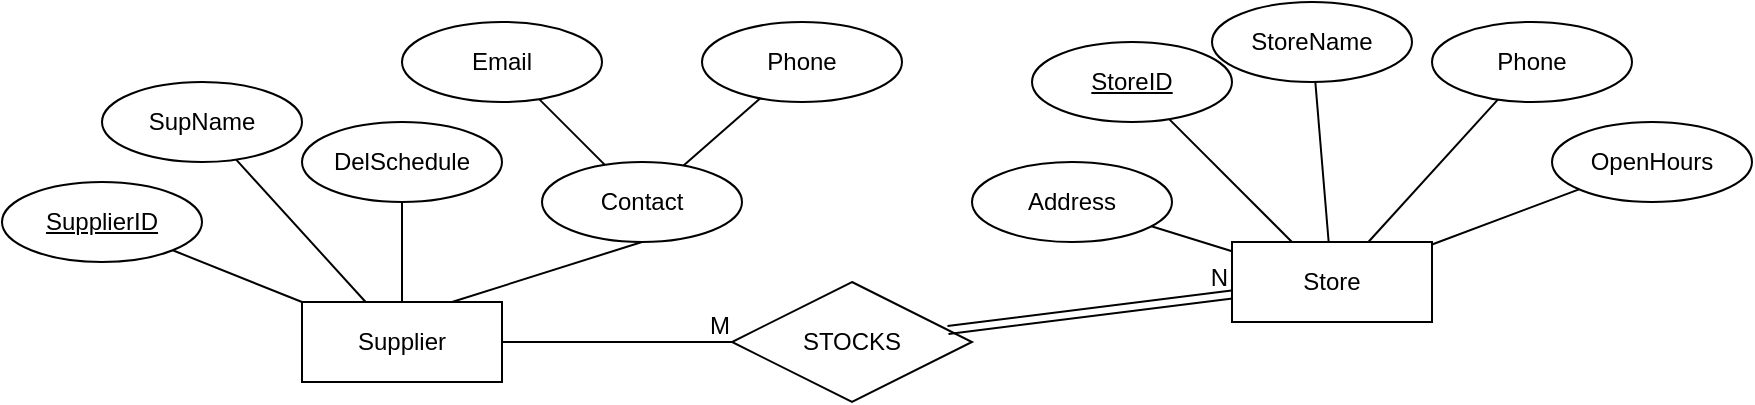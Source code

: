 <mxfile version="21.0.10" type="device"><diagram name="Page-1" id="bHCbOvO1ouY3oDjv0a3s"><mxGraphModel dx="2017" dy="778" grid="1" gridSize="10" guides="1" tooltips="1" connect="1" arrows="1" fold="1" page="1" pageScale="1" pageWidth="850" pageHeight="1100" math="0" shadow="0"><root><mxCell id="0"/><mxCell id="1" parent="0"/><mxCell id="F2OqH7zCpj2TFXcmhYLf-1" value="Store" style="whiteSpace=wrap;html=1;align=center;" vertex="1" parent="1"><mxGeometry x="555" y="470" width="100" height="40" as="geometry"/></mxCell><mxCell id="F2OqH7zCpj2TFXcmhYLf-2" value="&lt;u&gt;StoreID&lt;/u&gt;" style="ellipse;whiteSpace=wrap;html=1;align=center;" vertex="1" parent="1"><mxGeometry x="455" y="370" width="100" height="40" as="geometry"/></mxCell><mxCell id="F2OqH7zCpj2TFXcmhYLf-5" value="Phone" style="ellipse;whiteSpace=wrap;html=1;align=center;" vertex="1" parent="1"><mxGeometry x="655" y="360" width="100" height="40" as="geometry"/></mxCell><mxCell id="F2OqH7zCpj2TFXcmhYLf-7" value="StoreName" style="ellipse;whiteSpace=wrap;html=1;align=center;" vertex="1" parent="1"><mxGeometry x="545" y="350" width="100" height="40" as="geometry"/></mxCell><mxCell id="F2OqH7zCpj2TFXcmhYLf-8" value="Address" style="ellipse;whiteSpace=wrap;html=1;align=center;" vertex="1" parent="1"><mxGeometry x="425" y="430" width="100" height="40" as="geometry"/></mxCell><mxCell id="F2OqH7zCpj2TFXcmhYLf-11" value="Supplier" style="whiteSpace=wrap;html=1;align=center;" vertex="1" parent="1"><mxGeometry x="90" y="500" width="100" height="40" as="geometry"/></mxCell><mxCell id="F2OqH7zCpj2TFXcmhYLf-12" value="&lt;u&gt;SupplierID&lt;/u&gt;" style="ellipse;whiteSpace=wrap;html=1;align=center;" vertex="1" parent="1"><mxGeometry x="-60" y="440" width="100" height="40" as="geometry"/></mxCell><mxCell id="F2OqH7zCpj2TFXcmhYLf-14" value="DelSchedule" style="ellipse;whiteSpace=wrap;html=1;align=center;" vertex="1" parent="1"><mxGeometry x="90" y="410" width="100" height="40" as="geometry"/></mxCell><mxCell id="F2OqH7zCpj2TFXcmhYLf-15" value="Contact" style="ellipse;whiteSpace=wrap;html=1;align=center;" vertex="1" parent="1"><mxGeometry x="210" y="430" width="100" height="40" as="geometry"/></mxCell><mxCell id="F2OqH7zCpj2TFXcmhYLf-17" value="Email" style="ellipse;whiteSpace=wrap;html=1;align=center;" vertex="1" parent="1"><mxGeometry x="140" y="360" width="100" height="40" as="geometry"/></mxCell><mxCell id="F2OqH7zCpj2TFXcmhYLf-18" value="Phone" style="ellipse;whiteSpace=wrap;html=1;align=center;" vertex="1" parent="1"><mxGeometry x="290" y="360" width="100" height="40" as="geometry"/></mxCell><mxCell id="F2OqH7zCpj2TFXcmhYLf-25" value="" style="endArrow=none;html=1;rounded=0;" edge="1" parent="1" source="F2OqH7zCpj2TFXcmhYLf-17" target="F2OqH7zCpj2TFXcmhYLf-15"><mxGeometry relative="1" as="geometry"><mxPoint x="-60" y="359.5" as="sourcePoint"/><mxPoint x="100" y="359.5" as="targetPoint"/></mxGeometry></mxCell><mxCell id="F2OqH7zCpj2TFXcmhYLf-26" value="" style="endArrow=none;html=1;rounded=0;" edge="1" parent="1" source="F2OqH7zCpj2TFXcmhYLf-18" target="F2OqH7zCpj2TFXcmhYLf-15"><mxGeometry relative="1" as="geometry"><mxPoint x="230" y="310" as="sourcePoint"/><mxPoint x="270" y="359.5" as="targetPoint"/></mxGeometry></mxCell><mxCell id="F2OqH7zCpj2TFXcmhYLf-29" value="" style="endArrow=none;html=1;rounded=0;" edge="1" parent="1" source="F2OqH7zCpj2TFXcmhYLf-12" target="F2OqH7zCpj2TFXcmhYLf-11"><mxGeometry relative="1" as="geometry"><mxPoint x="-60" y="500" as="sourcePoint"/><mxPoint x="100" y="500" as="targetPoint"/></mxGeometry></mxCell><mxCell id="F2OqH7zCpj2TFXcmhYLf-30" value="" style="endArrow=none;html=1;rounded=0;" edge="1" parent="1" source="F2OqH7zCpj2TFXcmhYLf-14" target="F2OqH7zCpj2TFXcmhYLf-11"><mxGeometry relative="1" as="geometry"><mxPoint x="-60" y="500" as="sourcePoint"/><mxPoint x="100" y="500" as="targetPoint"/></mxGeometry></mxCell><mxCell id="F2OqH7zCpj2TFXcmhYLf-31" value="" style="endArrow=none;html=1;rounded=0;exitX=0.5;exitY=1;exitDx=0;exitDy=0;entryX=0.75;entryY=0;entryDx=0;entryDy=0;" edge="1" parent="1" source="F2OqH7zCpj2TFXcmhYLf-15" target="F2OqH7zCpj2TFXcmhYLf-11"><mxGeometry relative="1" as="geometry"><mxPoint x="160" y="400" as="sourcePoint"/><mxPoint x="180" y="440" as="targetPoint"/></mxGeometry></mxCell><mxCell id="F2OqH7zCpj2TFXcmhYLf-33" value="" style="endArrow=none;html=1;rounded=0;" edge="1" parent="1" source="F2OqH7zCpj2TFXcmhYLf-1" target="F2OqH7zCpj2TFXcmhYLf-5"><mxGeometry relative="1" as="geometry"><mxPoint x="745" y="350" as="sourcePoint"/><mxPoint x="905" y="350" as="targetPoint"/></mxGeometry></mxCell><mxCell id="F2OqH7zCpj2TFXcmhYLf-34" value="" style="endArrow=none;html=1;rounded=0;" edge="1" parent="1" source="F2OqH7zCpj2TFXcmhYLf-1" target="F2OqH7zCpj2TFXcmhYLf-7"><mxGeometry relative="1" as="geometry"><mxPoint x="645" y="480" as="sourcePoint"/><mxPoint x="709" y="437" as="targetPoint"/></mxGeometry></mxCell><mxCell id="F2OqH7zCpj2TFXcmhYLf-35" value="" style="endArrow=none;html=1;rounded=0;" edge="1" parent="1" source="F2OqH7zCpj2TFXcmhYLf-2" target="F2OqH7zCpj2TFXcmhYLf-1"><mxGeometry relative="1" as="geometry"><mxPoint x="655" y="490" as="sourcePoint"/><mxPoint x="719" y="447" as="targetPoint"/></mxGeometry></mxCell><mxCell id="F2OqH7zCpj2TFXcmhYLf-36" value="" style="endArrow=none;html=1;rounded=0;" edge="1" parent="1" source="F2OqH7zCpj2TFXcmhYLf-8" target="F2OqH7zCpj2TFXcmhYLf-1"><mxGeometry relative="1" as="geometry"><mxPoint x="665" y="500" as="sourcePoint"/><mxPoint x="729" y="457" as="targetPoint"/></mxGeometry></mxCell><mxCell id="F2OqH7zCpj2TFXcmhYLf-38" value="" style="endArrow=none;html=1;rounded=0;" edge="1" parent="1" source="F2OqH7zCpj2TFXcmhYLf-37"><mxGeometry relative="1" as="geometry"><mxPoint x="675" y="510" as="sourcePoint"/><mxPoint x="740.161" y="434.346" as="targetPoint"/></mxGeometry></mxCell><mxCell id="F2OqH7zCpj2TFXcmhYLf-39" value="" style="endArrow=none;html=1;rounded=0;" edge="1" parent="1" source="F2OqH7zCpj2TFXcmhYLf-1" target="F2OqH7zCpj2TFXcmhYLf-37"><mxGeometry relative="1" as="geometry"><mxPoint x="654" y="470" as="sourcePoint"/><mxPoint x="740.161" y="434.346" as="targetPoint"/></mxGeometry></mxCell><mxCell id="F2OqH7zCpj2TFXcmhYLf-37" value="OpenHours" style="ellipse;whiteSpace=wrap;html=1;align=center;" vertex="1" parent="1"><mxGeometry x="715" y="410" width="100" height="40" as="geometry"/></mxCell><mxCell id="F2OqH7zCpj2TFXcmhYLf-40" value="STOCKS" style="shape=rhombus;perimeter=rhombusPerimeter;whiteSpace=wrap;html=1;align=center;" vertex="1" parent="1"><mxGeometry x="305" y="490" width="120" height="60" as="geometry"/></mxCell><mxCell id="F2OqH7zCpj2TFXcmhYLf-46" value="" style="endArrow=none;html=1;rounded=0;" edge="1" parent="1" source="F2OqH7zCpj2TFXcmhYLf-11" target="F2OqH7zCpj2TFXcmhYLf-40"><mxGeometry relative="1" as="geometry"><mxPoint x="160" y="519.5" as="sourcePoint"/><mxPoint x="320" y="519.5" as="targetPoint"/></mxGeometry></mxCell><mxCell id="F2OqH7zCpj2TFXcmhYLf-47" value="M" style="resizable=0;html=1;whiteSpace=wrap;align=right;verticalAlign=bottom;" connectable="0" vertex="1" parent="F2OqH7zCpj2TFXcmhYLf-46"><mxGeometry x="1" relative="1" as="geometry"/></mxCell><mxCell id="F2OqH7zCpj2TFXcmhYLf-51" value="" style="shape=link;html=1;rounded=0;" edge="1" parent="1" source="F2OqH7zCpj2TFXcmhYLf-40" target="F2OqH7zCpj2TFXcmhYLf-1"><mxGeometry relative="1" as="geometry"><mxPoint x="440" y="549" as="sourcePoint"/><mxPoint x="600" y="549" as="targetPoint"/></mxGeometry></mxCell><mxCell id="F2OqH7zCpj2TFXcmhYLf-52" value="N" style="resizable=0;html=1;whiteSpace=wrap;align=right;verticalAlign=bottom;" connectable="0" vertex="1" parent="F2OqH7zCpj2TFXcmhYLf-51"><mxGeometry x="1" relative="1" as="geometry"/></mxCell><mxCell id="F2OqH7zCpj2TFXcmhYLf-53" value="SupName" style="ellipse;whiteSpace=wrap;html=1;align=center;" vertex="1" parent="1"><mxGeometry x="-10" y="390" width="100" height="40" as="geometry"/></mxCell><mxCell id="F2OqH7zCpj2TFXcmhYLf-54" value="" style="endArrow=none;html=1;rounded=0;" edge="1" parent="1" source="F2OqH7zCpj2TFXcmhYLf-11" target="F2OqH7zCpj2TFXcmhYLf-53"><mxGeometry relative="1" as="geometry"><mxPoint x="350" y="460" as="sourcePoint"/><mxPoint x="510" y="460" as="targetPoint"/></mxGeometry></mxCell></root></mxGraphModel></diagram></mxfile>